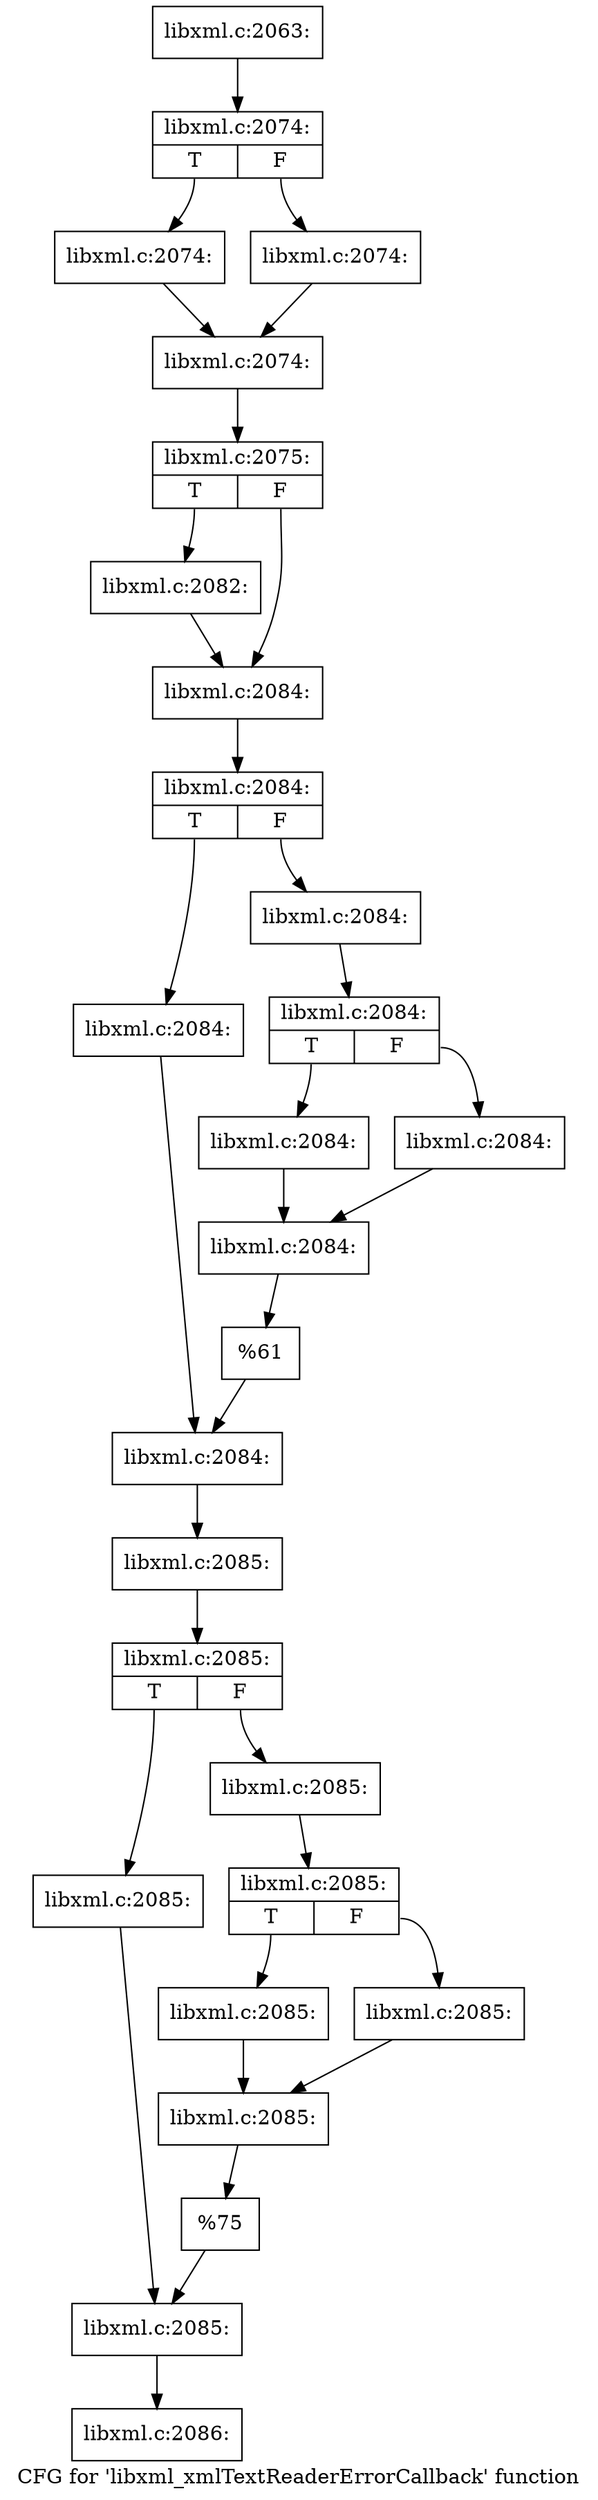 digraph "CFG for 'libxml_xmlTextReaderErrorCallback' function" {
	label="CFG for 'libxml_xmlTextReaderErrorCallback' function";

	Node0x5698600 [shape=record,label="{libxml.c:2063:}"];
	Node0x5698600 -> Node0x569b5a0;
	Node0x569b5a0 [shape=record,label="{libxml.c:2074:|{<s0>T|<s1>F}}"];
	Node0x569b5a0:s0 -> Node0x569b840;
	Node0x569b5a0:s1 -> Node0x569b8e0;
	Node0x569b840 [shape=record,label="{libxml.c:2074:}"];
	Node0x569b840 -> Node0x569b890;
	Node0x569b8e0 [shape=record,label="{libxml.c:2074:}"];
	Node0x569b8e0 -> Node0x569b890;
	Node0x569b890 [shape=record,label="{libxml.c:2074:}"];
	Node0x569b890 -> Node0x569b500;
	Node0x569b500 [shape=record,label="{libxml.c:2075:|{<s0>T|<s1>F}}"];
	Node0x569b500:s0 -> Node0x569b550;
	Node0x569b500:s1 -> Node0x569d580;
	Node0x569b550 [shape=record,label="{libxml.c:2082:}"];
	Node0x569b550 -> Node0x569d580;
	Node0x569d580 [shape=record,label="{libxml.c:2084:}"];
	Node0x569d580 -> Node0x569d8b0;
	Node0x569d8b0 [shape=record,label="{libxml.c:2084:|{<s0>T|<s1>F}}"];
	Node0x569d8b0:s0 -> Node0x569da60;
	Node0x569d8b0:s1 -> Node0x569db00;
	Node0x569da60 [shape=record,label="{libxml.c:2084:}"];
	Node0x569da60 -> Node0x569dab0;
	Node0x569db00 [shape=record,label="{libxml.c:2084:}"];
	Node0x569db00 -> Node0x569dd40;
	Node0x569dd40 [shape=record,label="{libxml.c:2084:|{<s0>T|<s1>F}}"];
	Node0x569dd40:s0 -> Node0x569de70;
	Node0x569dd40:s1 -> Node0x569df10;
	Node0x569de70 [shape=record,label="{libxml.c:2084:}"];
	Node0x569de70 -> Node0x569dec0;
	Node0x569df10 [shape=record,label="{libxml.c:2084:}"];
	Node0x569df10 -> Node0x569dec0;
	Node0x569dec0 [shape=record,label="{libxml.c:2084:}"];
	Node0x569dec0 -> Node0x569dca0;
	Node0x569dca0 [shape=record,label="{%61}"];
	Node0x569dca0 -> Node0x569dab0;
	Node0x569dab0 [shape=record,label="{libxml.c:2084:}"];
	Node0x569dab0 -> Node0x569d810;
	Node0x569d810 [shape=record,label="{libxml.c:2085:}"];
	Node0x569d810 -> Node0x569e810;
	Node0x569e810 [shape=record,label="{libxml.c:2085:|{<s0>T|<s1>F}}"];
	Node0x569e810:s0 -> Node0x569e910;
	Node0x569e810:s1 -> Node0x569e9b0;
	Node0x569e910 [shape=record,label="{libxml.c:2085:}"];
	Node0x569e910 -> Node0x569e960;
	Node0x569e9b0 [shape=record,label="{libxml.c:2085:}"];
	Node0x569e9b0 -> Node0x569ec50;
	Node0x569ec50 [shape=record,label="{libxml.c:2085:|{<s0>T|<s1>F}}"];
	Node0x569ec50:s0 -> Node0x569ed80;
	Node0x569ec50:s1 -> Node0x569ee20;
	Node0x569ed80 [shape=record,label="{libxml.c:2085:}"];
	Node0x569ed80 -> Node0x569edd0;
	Node0x569ee20 [shape=record,label="{libxml.c:2085:}"];
	Node0x569ee20 -> Node0x569edd0;
	Node0x569edd0 [shape=record,label="{libxml.c:2085:}"];
	Node0x569edd0 -> Node0x569ebb0;
	Node0x569ebb0 [shape=record,label="{%75}"];
	Node0x569ebb0 -> Node0x569e960;
	Node0x569e960 [shape=record,label="{libxml.c:2085:}"];
	Node0x569e960 -> Node0x569d860;
	Node0x569d860 [shape=record,label="{libxml.c:2086:}"];
}
